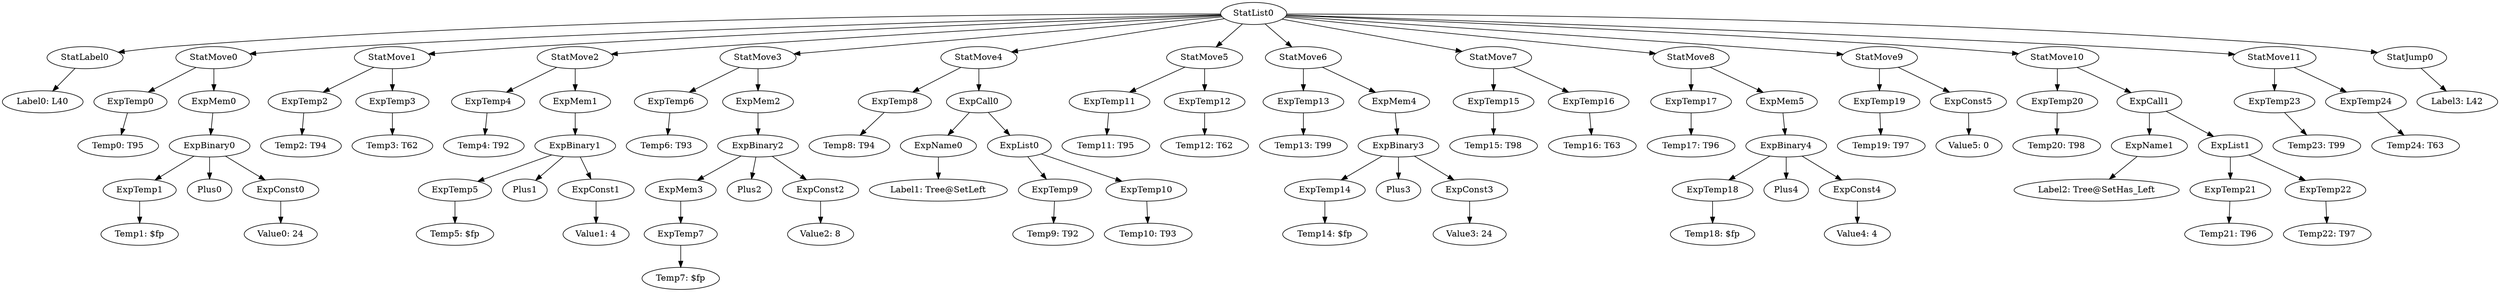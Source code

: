 digraph {
	ordering = out;
	ExpTemp24 -> "Temp24: T63";
	StatMove11 -> ExpTemp23;
	StatMove11 -> ExpTemp24;
	StatJump0 -> "Label3: L42";
	ExpCall1 -> ExpName1;
	ExpCall1 -> ExpList1;
	StatMove10 -> ExpTemp20;
	StatMove10 -> ExpCall1;
	ExpTemp20 -> "Temp20: T98";
	StatMove9 -> ExpTemp19;
	StatMove9 -> ExpConst5;
	ExpConst4 -> "Value4: 4";
	ExpTemp4 -> "Temp4: T92";
	ExpTemp22 -> "Temp22: T97";
	StatMove3 -> ExpTemp6;
	StatMove3 -> ExpMem2;
	ExpTemp11 -> "Temp11: T95";
	ExpTemp5 -> "Temp5: $fp";
	ExpTemp1 -> "Temp1: $fp";
	ExpTemp14 -> "Temp14: $fp";
	ExpTemp3 -> "Temp3: T62";
	ExpTemp23 -> "Temp23: T99";
	ExpBinary0 -> ExpTemp1;
	ExpBinary0 -> Plus0;
	ExpBinary0 -> ExpConst0;
	ExpMem4 -> ExpBinary3;
	ExpTemp7 -> "Temp7: $fp";
	ExpTemp0 -> "Temp0: T95";
	StatList0 -> StatLabel0;
	StatList0 -> StatMove0;
	StatList0 -> StatMove1;
	StatList0 -> StatMove2;
	StatList0 -> StatMove3;
	StatList0 -> StatMove4;
	StatList0 -> StatMove5;
	StatList0 -> StatMove6;
	StatList0 -> StatMove7;
	StatList0 -> StatMove8;
	StatList0 -> StatMove9;
	StatList0 -> StatMove10;
	StatList0 -> StatMove11;
	StatList0 -> StatJump0;
	ExpMem5 -> ExpBinary4;
	ExpBinary2 -> ExpMem3;
	ExpBinary2 -> Plus2;
	ExpBinary2 -> ExpConst2;
	StatLabel0 -> "Label0: L40";
	ExpMem1 -> ExpBinary1;
	ExpBinary4 -> ExpTemp18;
	ExpBinary4 -> Plus4;
	ExpBinary4 -> ExpConst4;
	ExpConst0 -> "Value0: 24";
	ExpTemp19 -> "Temp19: T97";
	StatMove2 -> ExpTemp4;
	StatMove2 -> ExpMem1;
	ExpTemp2 -> "Temp2: T94";
	ExpTemp10 -> "Temp10: T93";
	ExpMem3 -> ExpTemp7;
	ExpList1 -> ExpTemp21;
	ExpList1 -> ExpTemp22;
	ExpBinary1 -> ExpTemp5;
	ExpBinary1 -> Plus1;
	ExpBinary1 -> ExpConst1;
	ExpMem0 -> ExpBinary0;
	StatMove4 -> ExpTemp8;
	StatMove4 -> ExpCall0;
	StatMove7 -> ExpTemp15;
	StatMove7 -> ExpTemp16;
	ExpConst1 -> "Value1: 4";
	ExpConst5 -> "Value5: 0";
	StatMove5 -> ExpTemp11;
	StatMove5 -> ExpTemp12;
	StatMove1 -> ExpTemp2;
	StatMove1 -> ExpTemp3;
	ExpTemp18 -> "Temp18: $fp";
	ExpTemp8 -> "Temp8: T94";
	ExpTemp12 -> "Temp12: T62";
	ExpMem2 -> ExpBinary2;
	ExpCall0 -> ExpName0;
	ExpCall0 -> ExpList0;
	ExpTemp21 -> "Temp21: T96";
	ExpTemp17 -> "Temp17: T96";
	ExpName0 -> "Label1: Tree@SetLeft";
	ExpTemp9 -> "Temp9: T92";
	ExpList0 -> ExpTemp9;
	ExpList0 -> ExpTemp10;
	ExpName1 -> "Label2: Tree@SetHas_Left";
	ExpTemp15 -> "Temp15: T98";
	ExpTemp13 -> "Temp13: T99";
	ExpTemp16 -> "Temp16: T63";
	ExpTemp6 -> "Temp6: T93";
	StatMove6 -> ExpTemp13;
	StatMove6 -> ExpMem4;
	ExpConst2 -> "Value2: 8";
	ExpBinary3 -> ExpTemp14;
	ExpBinary3 -> Plus3;
	ExpBinary3 -> ExpConst3;
	ExpConst3 -> "Value3: 24";
	StatMove0 -> ExpTemp0;
	StatMove0 -> ExpMem0;
	StatMove8 -> ExpTemp17;
	StatMove8 -> ExpMem5;
}

